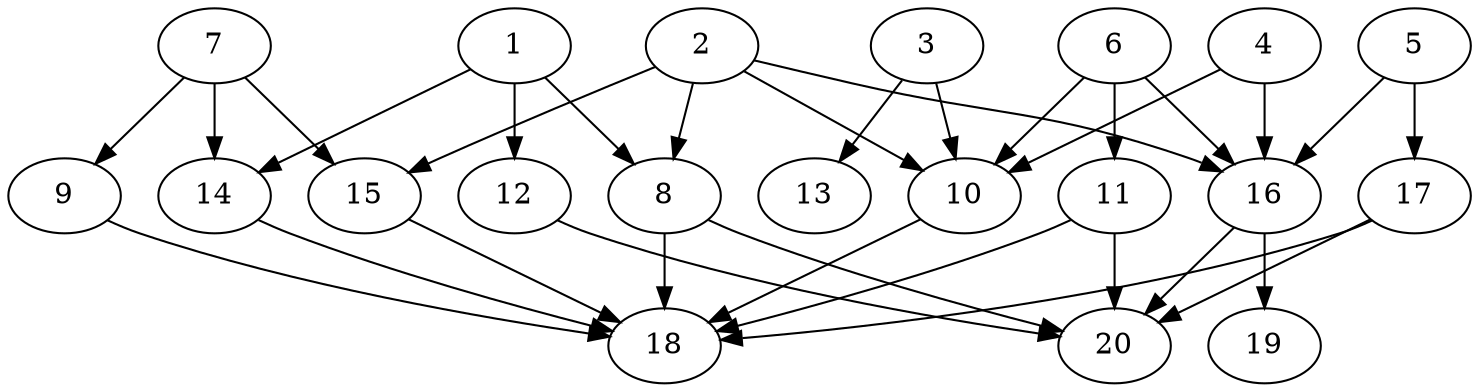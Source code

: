 // DAG automatically generated by daggen at Tue Aug  6 16:20:30 2019
// ./daggen --dot -n 20 --ccr 0.4 --fat 0.7 --regular 0.5 --density 0.7 --mindata 5242880 --maxdata 52428800 
digraph G {
  1 [size="124664320", alpha="0.09", expect_size="49865728"] 
  1 -> 8 [size ="49865728"]
  1 -> 12 [size ="49865728"]
  1 -> 14 [size ="49865728"]
  2 [size="110809600", alpha="0.07", expect_size="44323840"] 
  2 -> 8 [size ="44323840"]
  2 -> 10 [size ="44323840"]
  2 -> 15 [size ="44323840"]
  2 -> 16 [size ="44323840"]
  3 [size="115655680", alpha="0.04", expect_size="46262272"] 
  3 -> 10 [size ="46262272"]
  3 -> 13 [size ="46262272"]
  4 [size="115084800", alpha="0.13", expect_size="46033920"] 
  4 -> 10 [size ="46033920"]
  4 -> 16 [size ="46033920"]
  5 [size="38581760", alpha="0.11", expect_size="15432704"] 
  5 -> 16 [size ="15432704"]
  5 -> 17 [size ="15432704"]
  6 [size="48865280", alpha="0.20", expect_size="19546112"] 
  6 -> 10 [size ="19546112"]
  6 -> 11 [size ="19546112"]
  6 -> 16 [size ="19546112"]
  7 [size="98680320", alpha="0.12", expect_size="39472128"] 
  7 -> 9 [size ="39472128"]
  7 -> 14 [size ="39472128"]
  7 -> 15 [size ="39472128"]
  8 [size="33666560", alpha="0.15", expect_size="13466624"] 
  8 -> 18 [size ="13466624"]
  8 -> 20 [size ="13466624"]
  9 [size="83192320", alpha="0.12", expect_size="33276928"] 
  9 -> 18 [size ="33276928"]
  10 [size="110673920", alpha="0.07", expect_size="44269568"] 
  10 -> 18 [size ="44269568"]
  11 [size="102464000", alpha="0.16", expect_size="40985600"] 
  11 -> 18 [size ="40985600"]
  11 -> 20 [size ="40985600"]
  12 [size="37655040", alpha="0.12", expect_size="15062016"] 
  12 -> 20 [size ="15062016"]
  13 [size="81743360", alpha="0.05", expect_size="32697344"] 
  14 [size="107310080", alpha="0.04", expect_size="42924032"] 
  14 -> 18 [size ="42924032"]
  15 [size="63936000", alpha="0.04", expect_size="25574400"] 
  15 -> 18 [size ="25574400"]
  16 [size="130470400", alpha="0.16", expect_size="52188160"] 
  16 -> 19 [size ="52188160"]
  16 -> 20 [size ="52188160"]
  17 [size="128161280", alpha="0.00", expect_size="51264512"] 
  17 -> 18 [size ="51264512"]
  17 -> 20 [size ="51264512"]
  18 [size="80104960", alpha="0.02", expect_size="32041984"] 
  19 [size="52339200", alpha="0.17", expect_size="20935680"] 
  20 [size="121692160", alpha="0.01", expect_size="48676864"] 
}
